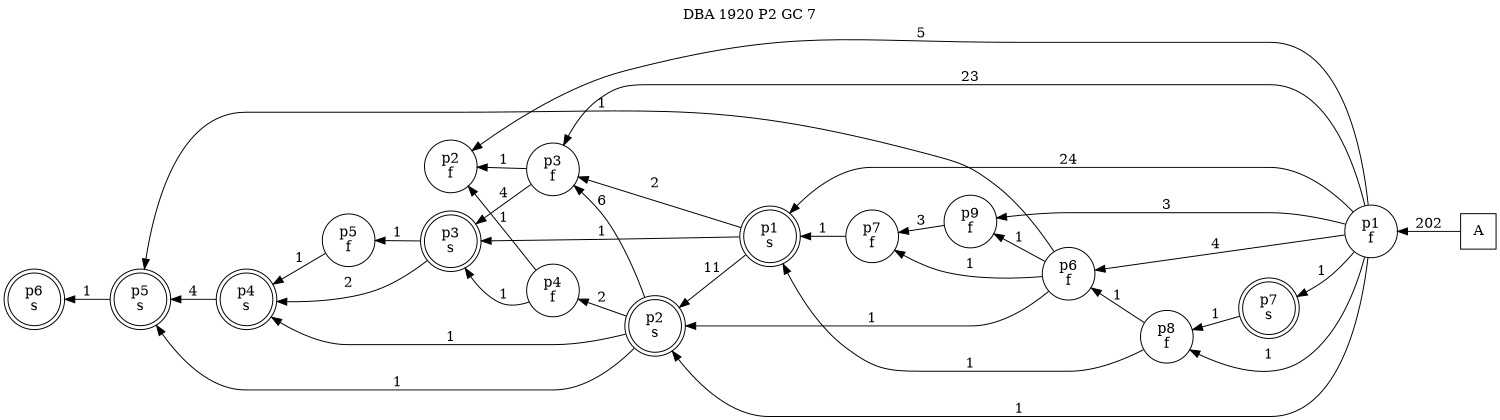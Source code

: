 digraph DBA_1920_P2_GC_7_LOW {
labelloc="tl"
label= " DBA 1920 P2 GC 7 "
rankdir="RL";
graph [ size=" 10 , 10 !"]

"A" [shape="square" label="A"]
"p1_f" [shape="circle" label="p1
f"]
"p9_f" [shape="circle" label="p9
f"]
"p2_f" [shape="circle" label="p2
f"]
"p3_f" [shape="circle" label="p3
f"]
"p1_s" [shape="doublecircle" label="p1
s"]
"p2_s" [shape="doublecircle" label="p2
s"]
"p3_s" [shape="doublecircle" label="p3
s"]
"p4_s" [shape="doublecircle" label="p4
s"]
"p5_s" [shape="doublecircle" label="p5
s"]
"p7_s" [shape="doublecircle" label="p7
s"]
"p8_f" [shape="circle" label="p8
f"]
"p6_f" [shape="circle" label="p6
f"]
"p7_f" [shape="circle" label="p7
f"]
"p4_f" [shape="circle" label="p4
f"]
"p5_f" [shape="circle" label="p5
f"]
"p6_s" [shape="doublecircle" label="p6
s"]
"A" -> "p1_f" [ label=202]
"p1_f" -> "p9_f" [ label=3]
"p1_f" -> "p2_f" [ label=5]
"p1_f" -> "p3_f" [ label=23]
"p1_f" -> "p1_s" [ label=24]
"p1_f" -> "p2_s" [ label=1]
"p1_f" -> "p7_s" [ label=1]
"p1_f" -> "p8_f" [ label=1]
"p1_f" -> "p6_f" [ label=4]
"p9_f" -> "p7_f" [ label=3]
"p3_f" -> "p2_f" [ label=1]
"p3_f" -> "p3_s" [ label=4]
"p1_s" -> "p3_f" [ label=2]
"p1_s" -> "p2_s" [ label=11]
"p1_s" -> "p3_s" [ label=1]
"p2_s" -> "p3_f" [ label=6]
"p2_s" -> "p4_s" [ label=1]
"p2_s" -> "p5_s" [ label=1]
"p2_s" -> "p4_f" [ label=2]
"p3_s" -> "p4_s" [ label=2]
"p3_s" -> "p5_f" [ label=1]
"p4_s" -> "p5_s" [ label=4]
"p5_s" -> "p6_s" [ label=1]
"p7_s" -> "p8_f" [ label=1]
"p8_f" -> "p1_s" [ label=1]
"p8_f" -> "p6_f" [ label=1]
"p6_f" -> "p9_f" [ label=1]
"p6_f" -> "p2_s" [ label=1]
"p6_f" -> "p5_s" [ label=1]
"p6_f" -> "p7_f" [ label=1]
"p7_f" -> "p1_s" [ label=1]
"p4_f" -> "p2_f" [ label=1]
"p4_f" -> "p3_s" [ label=1]
"p5_f" -> "p4_s" [ label=1]
}
